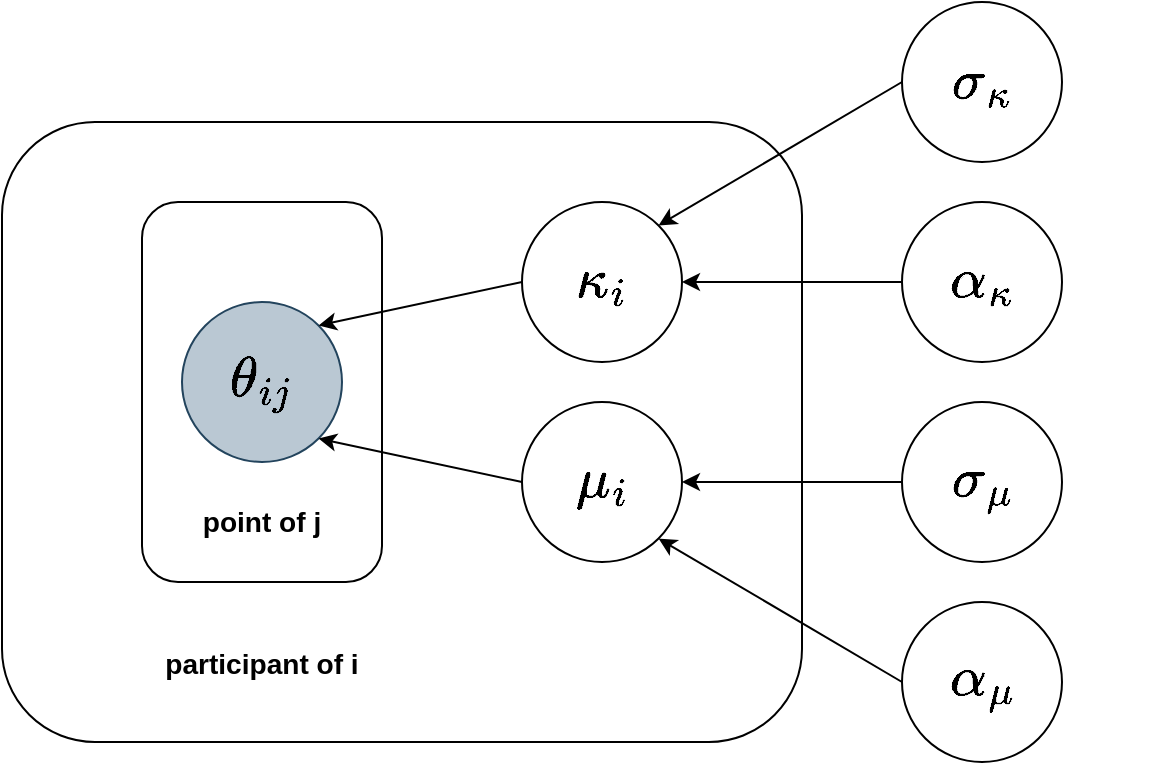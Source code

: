 <mxfile version="23.1.1" type="github" pages="2">
  <diagram name="Page-1" id="Ou9CGDNv53-zidoVRT-c">
    <mxGraphModel dx="940" dy="683" grid="1" gridSize="10" guides="1" tooltips="1" connect="1" arrows="1" fold="1" page="1" pageScale="1" pageWidth="850" pageHeight="1100" math="1" shadow="0">
      <root>
        <mxCell id="0" />
        <mxCell id="1" parent="0" />
        <mxCell id="pvy-sQZT3Z1twqJ75sl3-1" value="" style="rounded=1;whiteSpace=wrap;html=1;" parent="1" vertex="1">
          <mxGeometry x="230" y="210" width="400" height="310" as="geometry" />
        </mxCell>
        <mxCell id="pvy-sQZT3Z1twqJ75sl3-2" value="&lt;h1 style=&quot;border-color: var(--border-color);&quot;&gt;`\kappa_i`&lt;/h1&gt;" style="ellipse;whiteSpace=wrap;html=1;aspect=fixed;" parent="1" vertex="1">
          <mxGeometry x="490" y="250" width="80" height="80" as="geometry" />
        </mxCell>
        <mxCell id="pvy-sQZT3Z1twqJ75sl3-4" value="" style="rounded=1;whiteSpace=wrap;html=1;" parent="1" vertex="1">
          <mxGeometry x="300" y="250" width="120" height="190" as="geometry" />
        </mxCell>
        <mxCell id="pvy-sQZT3Z1twqJ75sl3-5" value="&lt;h1 style=&quot;border-color: var(--border-color);&quot;&gt;`\mu_i`&lt;/h1&gt;" style="ellipse;whiteSpace=wrap;html=1;aspect=fixed;" parent="1" vertex="1">
          <mxGeometry x="490" y="350" width="80" height="80" as="geometry" />
        </mxCell>
        <mxCell id="pvy-sQZT3Z1twqJ75sl3-6" value="&lt;h1 style=&quot;border-color: var(--border-color);&quot;&gt;`\alpha_\kappa`&lt;/h1&gt;" style="ellipse;whiteSpace=wrap;html=1;aspect=fixed;" parent="1" vertex="1">
          <mxGeometry x="680" y="250" width="80" height="80" as="geometry" />
        </mxCell>
        <mxCell id="pvy-sQZT3Z1twqJ75sl3-7" value="&lt;h1 style=&quot;border-color: var(--border-color);&quot;&gt;`\sigma_\kappa`&lt;/h1&gt;" style="ellipse;whiteSpace=wrap;html=1;aspect=fixed;" parent="1" vertex="1">
          <mxGeometry x="680" y="150" width="80" height="80" as="geometry" />
        </mxCell>
        <mxCell id="pvy-sQZT3Z1twqJ75sl3-8" value="" style="endArrow=classic;html=1;rounded=0;exitX=0;exitY=0.5;exitDx=0;exitDy=0;entryX=1;entryY=0;entryDx=0;entryDy=0;endFill=1;" parent="1" source="pvy-sQZT3Z1twqJ75sl3-7" target="pvy-sQZT3Z1twqJ75sl3-2" edge="1">
          <mxGeometry width="50" height="50" relative="1" as="geometry">
            <mxPoint x="300" y="320" as="sourcePoint" />
            <mxPoint x="620" y="190" as="targetPoint" />
          </mxGeometry>
        </mxCell>
        <mxCell id="pvy-sQZT3Z1twqJ75sl3-9" value="" style="endArrow=classic;html=1;rounded=0;endFill=1;entryX=1;entryY=0.5;entryDx=0;entryDy=0;exitX=0;exitY=0.5;exitDx=0;exitDy=0;" parent="1" source="pvy-sQZT3Z1twqJ75sl3-6" target="pvy-sQZT3Z1twqJ75sl3-2" edge="1">
          <mxGeometry width="50" height="50" relative="1" as="geometry">
            <mxPoint x="680" y="300" as="sourcePoint" />
            <mxPoint x="558" y="262" as="targetPoint" />
          </mxGeometry>
        </mxCell>
        <mxCell id="pvy-sQZT3Z1twqJ75sl3-11" value="&lt;h1 style=&quot;border-color: var(--border-color);&quot;&gt;`\sigma_\mu`&lt;/h1&gt;" style="ellipse;whiteSpace=wrap;html=1;aspect=fixed;" parent="1" vertex="1">
          <mxGeometry x="680" y="350" width="80" height="80" as="geometry" />
        </mxCell>
        <mxCell id="pvy-sQZT3Z1twqJ75sl3-13" value="&lt;h1 style=&quot;border-color: var(--border-color);&quot;&gt;`alpha_\mu`&lt;/h1&gt;" style="ellipse;whiteSpace=wrap;html=1;aspect=fixed;" parent="1" vertex="1">
          <mxGeometry x="680" y="450" width="80" height="80" as="geometry" />
        </mxCell>
        <mxCell id="pvy-sQZT3Z1twqJ75sl3-14" value="" style="endArrow=classic;html=1;rounded=0;endFill=1;exitX=0;exitY=0.5;exitDx=0;exitDy=0;entryX=1;entryY=1;entryDx=0;entryDy=0;" parent="1" source="pvy-sQZT3Z1twqJ75sl3-13" target="pvy-sQZT3Z1twqJ75sl3-5" edge="1">
          <mxGeometry width="50" height="50" relative="1" as="geometry">
            <mxPoint x="690" y="400" as="sourcePoint" />
            <mxPoint x="580" y="400" as="targetPoint" />
          </mxGeometry>
        </mxCell>
        <mxCell id="pvy-sQZT3Z1twqJ75sl3-20" value="&lt;h1 style=&quot;border-color: var(--border-color);&quot;&gt;`theta_{ij}`&lt;/h1&gt;" style="ellipse;whiteSpace=wrap;html=1;aspect=fixed;fillColor=#bac8d3;strokeColor=#23445d;" parent="1" vertex="1">
          <mxGeometry x="320" y="300" width="80" height="80" as="geometry" />
        </mxCell>
        <mxCell id="pvy-sQZT3Z1twqJ75sl3-21" value="" style="endArrow=classic;html=1;rounded=0;endFill=1;exitX=0;exitY=0.5;exitDx=0;exitDy=0;entryX=1;entryY=0;entryDx=0;entryDy=0;" parent="1" source="pvy-sQZT3Z1twqJ75sl3-2" target="pvy-sQZT3Z1twqJ75sl3-20" edge="1">
          <mxGeometry width="50" height="50" relative="1" as="geometry">
            <mxPoint x="510" y="328.67" as="sourcePoint" />
            <mxPoint x="400" y="328.67" as="targetPoint" />
          </mxGeometry>
        </mxCell>
        <mxCell id="pvy-sQZT3Z1twqJ75sl3-22" value="" style="endArrow=classic;html=1;rounded=0;endFill=1;exitX=0;exitY=0.5;exitDx=0;exitDy=0;entryX=1;entryY=1;entryDx=0;entryDy=0;" parent="1" source="pvy-sQZT3Z1twqJ75sl3-5" target="pvy-sQZT3Z1twqJ75sl3-20" edge="1">
          <mxGeometry width="50" height="50" relative="1" as="geometry">
            <mxPoint x="500" y="300" as="sourcePoint" />
            <mxPoint x="398" y="322" as="targetPoint" />
          </mxGeometry>
        </mxCell>
        <mxCell id="pvy-sQZT3Z1twqJ75sl3-23" value="&lt;h3&gt;point of j&lt;/h3&gt;" style="text;html=1;strokeColor=none;fillColor=none;align=center;verticalAlign=middle;whiteSpace=wrap;rounded=0;" parent="1" vertex="1">
          <mxGeometry x="320" y="389" width="80" height="41" as="geometry" />
        </mxCell>
        <mxCell id="pvy-sQZT3Z1twqJ75sl3-26" value="" style="endArrow=classic;html=1;rounded=0;endFill=1;exitX=0;exitY=0.5;exitDx=0;exitDy=0;entryX=1;entryY=0.5;entryDx=0;entryDy=0;" parent="1" source="pvy-sQZT3Z1twqJ75sl3-11" target="pvy-sQZT3Z1twqJ75sl3-5" edge="1">
          <mxGeometry width="50" height="50" relative="1" as="geometry">
            <mxPoint x="690" y="300" as="sourcePoint" />
            <mxPoint x="580" y="300" as="targetPoint" />
          </mxGeometry>
        </mxCell>
        <mxCell id="pvy-sQZT3Z1twqJ75sl3-28" value="&lt;h3&gt;participant of i&lt;/h3&gt;" style="text;html=1;strokeColor=none;fillColor=none;align=center;verticalAlign=middle;whiteSpace=wrap;rounded=0;" parent="1" vertex="1">
          <mxGeometry x="310" y="460" width="100" height="41" as="geometry" />
        </mxCell>
      </root>
    </mxGraphModel>
  </diagram>
  <diagram id="XkdNCC8CjIDWe9WAi9VB" name="Page-2">
    <mxGraphModel dx="891" dy="647" grid="1" gridSize="10" guides="1" tooltips="1" connect="1" arrows="1" fold="1" page="1" pageScale="1" pageWidth="850" pageHeight="1100" math="1" shadow="0">
      <root>
        <mxCell id="0" />
        <mxCell id="1" parent="0" />
        <mxCell id="cSK1107aIjo4FIzgNyGt-1" value="" style="rounded=1;whiteSpace=wrap;html=1;" parent="1" vertex="1">
          <mxGeometry x="100" y="250" width="330" height="440" as="geometry" />
        </mxCell>
        <mxCell id="cSK1107aIjo4FIzgNyGt-2" value="&lt;h1 style=&quot;border-color: var(--border-color);&quot;&gt;`\kappa_i`&lt;/h1&gt;" style="ellipse;whiteSpace=wrap;html=1;aspect=fixed;" parent="1" vertex="1">
          <mxGeometry x="320" y="290" width="80" height="80" as="geometry" />
        </mxCell>
        <mxCell id="cSK1107aIjo4FIzgNyGt-3" value="" style="rounded=1;whiteSpace=wrap;html=1;" parent="1" vertex="1">
          <mxGeometry x="130" y="380" width="120" height="190" as="geometry" />
        </mxCell>
        <mxCell id="cSK1107aIjo4FIzgNyGt-5" value="&lt;h1 style=&quot;border-color: var(--border-color);&quot;&gt;`\alpha_\kappa^n`&lt;/h1&gt;" style="ellipse;whiteSpace=wrap;html=1;aspect=fixed;" parent="1" vertex="1">
          <mxGeometry x="520" y="290" width="80" height="80" as="geometry" />
        </mxCell>
        <mxCell id="cSK1107aIjo4FIzgNyGt-6" value="&lt;h1 style=&quot;border-color: var(--border-color);&quot;&gt;`\sigma_\kappa`&lt;/h1&gt;" style="ellipse;whiteSpace=wrap;html=1;aspect=fixed;" parent="1" vertex="1">
          <mxGeometry x="520" y="170" width="80" height="80" as="geometry" />
        </mxCell>
        <mxCell id="cSK1107aIjo4FIzgNyGt-7" value="" style="endArrow=classic;html=1;rounded=0;exitX=0;exitY=0.5;exitDx=0;exitDy=0;entryX=1;entryY=0;entryDx=0;entryDy=0;endFill=1;" parent="1" source="cSK1107aIjo4FIzgNyGt-6" target="cSK1107aIjo4FIzgNyGt-2" edge="1">
          <mxGeometry width="50" height="50" relative="1" as="geometry">
            <mxPoint x="130" y="540" as="sourcePoint" />
            <mxPoint x="450" y="410" as="targetPoint" />
          </mxGeometry>
        </mxCell>
        <mxCell id="cSK1107aIjo4FIzgNyGt-8" value="" style="endArrow=classic;html=1;rounded=0;endFill=1;entryX=1;entryY=0.5;entryDx=0;entryDy=0;exitX=0;exitY=0.5;exitDx=0;exitDy=0;" parent="1" source="cSK1107aIjo4FIzgNyGt-5" target="cSK1107aIjo4FIzgNyGt-2" edge="1">
          <mxGeometry width="50" height="50" relative="1" as="geometry">
            <mxPoint x="510" y="520" as="sourcePoint" />
            <mxPoint x="388" y="482" as="targetPoint" />
          </mxGeometry>
        </mxCell>
        <mxCell id="cSK1107aIjo4FIzgNyGt-12" value="&lt;h1 style=&quot;border-color: var(--border-color);&quot;&gt;`theta_{ij}`&lt;/h1&gt;" style="ellipse;whiteSpace=wrap;html=1;aspect=fixed;fillColor=#bac8d3;strokeColor=#23445d;" parent="1" vertex="1">
          <mxGeometry x="150" y="430" width="80" height="80" as="geometry" />
        </mxCell>
        <mxCell id="cSK1107aIjo4FIzgNyGt-13" value="" style="endArrow=classic;html=1;rounded=0;endFill=1;exitX=0;exitY=0.5;exitDx=0;exitDy=0;entryX=1;entryY=0;entryDx=0;entryDy=0;" parent="1" source="cSK1107aIjo4FIzgNyGt-2" target="cSK1107aIjo4FIzgNyGt-12" edge="1">
          <mxGeometry width="50" height="50" relative="1" as="geometry">
            <mxPoint x="340" y="548.67" as="sourcePoint" />
            <mxPoint x="230" y="548.67" as="targetPoint" />
          </mxGeometry>
        </mxCell>
        <mxCell id="cSK1107aIjo4FIzgNyGt-14" value="" style="endArrow=classic;html=1;rounded=0;endFill=1;entryX=1;entryY=1;entryDx=0;entryDy=0;exitX=0;exitY=0.5;exitDx=0;exitDy=0;" parent="1" source="4McID00RqSPoB5Q5dlEL-18" target="cSK1107aIjo4FIzgNyGt-12" edge="1">
          <mxGeometry width="50" height="50" relative="1" as="geometry">
            <mxPoint x="320" y="610" as="sourcePoint" />
            <mxPoint x="228" y="542" as="targetPoint" />
          </mxGeometry>
        </mxCell>
        <mxCell id="cSK1107aIjo4FIzgNyGt-15" value="&lt;h3 style=&quot;font-size: 20px;&quot;&gt;&lt;font face=&quot;Times New Roman&quot; style=&quot;font-size: 20px;&quot;&gt;&lt;i style=&quot;font-size: 20px;&quot;&gt;j&lt;/i&gt; fixation&lt;/font&gt;&lt;/h3&gt;" style="text;html=1;strokeColor=none;fillColor=none;align=center;verticalAlign=middle;whiteSpace=wrap;rounded=0;fontSize=20;" parent="1" vertex="1">
          <mxGeometry x="150" y="519" width="80" height="41" as="geometry" />
        </mxCell>
        <mxCell id="cSK1107aIjo4FIzgNyGt-17" value="&lt;h3 style=&quot;font-size: 20px;&quot;&gt;&lt;font face=&quot;Times New Roman&quot; style=&quot;font-size: 20px;&quot;&gt;&lt;i style=&quot;font-size: 20px;&quot;&gt;i&lt;/i&gt; people&lt;/font&gt;&lt;/h3&gt;" style="text;html=1;strokeColor=none;fillColor=none;align=center;verticalAlign=middle;whiteSpace=wrap;rounded=0;fontSize=20;" parent="1" vertex="1">
          <mxGeometry x="210" y="620" width="100" height="41" as="geometry" />
        </mxCell>
        <mxCell id="4McID00RqSPoB5Q5dlEL-2" value="&lt;h1 style=&quot;border-color: var(--border-color);&quot;&gt;`\alpha_\kappa^p`&lt;/h1&gt;" style="ellipse;whiteSpace=wrap;html=1;aspect=fixed;" parent="1" vertex="1">
          <mxGeometry x="640" y="230" width="80" height="80" as="geometry" />
        </mxCell>
        <mxCell id="4McID00RqSPoB5Q5dlEL-3" value="&lt;h1 style=&quot;border-color: var(--border-color);&quot;&gt;`\alpha_\kappa^i`&lt;/h1&gt;" style="ellipse;whiteSpace=wrap;html=1;aspect=fixed;" parent="1" vertex="1">
          <mxGeometry x="640" y="360" width="80" height="80" as="geometry" />
        </mxCell>
        <mxCell id="4McID00RqSPoB5Q5dlEL-5" value="&lt;h1 style=&quot;border-color: var(--border-color);&quot;&gt;`\delta_\kappa^{np}`&lt;/h1&gt;" style="ellipse;whiteSpace=wrap;html=1;aspect=fixed;" parent="1" vertex="1">
          <mxGeometry x="740" y="230" width="80" height="80" as="geometry" />
        </mxCell>
        <mxCell id="4McID00RqSPoB5Q5dlEL-6" value="&lt;h1 style=&quot;border-color: var(--border-color);&quot;&gt;`\delta_\kappa^{nc}`&lt;/h1&gt;" style="ellipse;whiteSpace=wrap;html=1;aspect=fixed;" parent="1" vertex="1">
          <mxGeometry x="740" y="360" width="80" height="80" as="geometry" />
        </mxCell>
        <mxCell id="4McID00RqSPoB5Q5dlEL-7" value="" style="endArrow=classic;html=1;rounded=0;entryX=1;entryY=0.5;entryDx=0;entryDy=0;endFill=1;" parent="1" source="4McID00RqSPoB5Q5dlEL-5" target="4McID00RqSPoB5Q5dlEL-2" edge="1">
          <mxGeometry width="50" height="50" relative="1" as="geometry">
            <mxPoint x="530" y="220" as="sourcePoint" />
            <mxPoint x="398" y="312" as="targetPoint" />
          </mxGeometry>
        </mxCell>
        <mxCell id="4McID00RqSPoB5Q5dlEL-8" value="" style="endArrow=classic;html=1;rounded=0;entryX=1;entryY=0.5;entryDx=0;entryDy=0;endFill=1;exitX=0;exitY=0.5;exitDx=0;exitDy=0;" parent="1" source="4McID00RqSPoB5Q5dlEL-6" target="4McID00RqSPoB5Q5dlEL-3" edge="1">
          <mxGeometry width="50" height="50" relative="1" as="geometry">
            <mxPoint x="770" y="300" as="sourcePoint" />
            <mxPoint x="730" y="300" as="targetPoint" />
          </mxGeometry>
        </mxCell>
        <mxCell id="4McID00RqSPoB5Q5dlEL-9" value="" style="endArrow=classic;html=1;rounded=0;endFill=1;exitX=0;exitY=0.5;exitDx=0;exitDy=0;entryX=0.957;entryY=0.291;entryDx=0;entryDy=0;entryPerimeter=0;" parent="1" source="4McID00RqSPoB5Q5dlEL-2" target="cSK1107aIjo4FIzgNyGt-2" edge="1">
          <mxGeometry width="50" height="50" relative="1" as="geometry">
            <mxPoint x="770" y="300" as="sourcePoint" />
            <mxPoint x="730" y="300" as="targetPoint" />
          </mxGeometry>
        </mxCell>
        <mxCell id="4McID00RqSPoB5Q5dlEL-10" value="" style="endArrow=classic;html=1;rounded=0;endFill=1;exitX=0;exitY=0.5;exitDx=0;exitDy=0;entryX=0.973;entryY=0.68;entryDx=0;entryDy=0;entryPerimeter=0;" parent="1" source="4McID00RqSPoB5Q5dlEL-3" target="cSK1107aIjo4FIzgNyGt-2" edge="1">
          <mxGeometry width="50" height="50" relative="1" as="geometry">
            <mxPoint x="650" y="280" as="sourcePoint" />
            <mxPoint x="407" y="323" as="targetPoint" />
          </mxGeometry>
        </mxCell>
        <mxCell id="4McID00RqSPoB5Q5dlEL-11" value="" style="endArrow=classic;html=1;rounded=0;endFill=1;entryX=0.054;entryY=0.722;entryDx=0;entryDy=0;entryPerimeter=0;" parent="1" source="cSK1107aIjo4FIzgNyGt-5" target="4McID00RqSPoB5Q5dlEL-2" edge="1">
          <mxGeometry width="50" height="50" relative="1" as="geometry">
            <mxPoint x="650" y="280" as="sourcePoint" />
            <mxPoint x="407" y="323" as="targetPoint" />
          </mxGeometry>
        </mxCell>
        <mxCell id="4McID00RqSPoB5Q5dlEL-12" value="" style="endArrow=classic;html=1;rounded=0;endFill=1;exitX=0.946;exitY=0.736;exitDx=0;exitDy=0;exitPerimeter=0;" parent="1" source="cSK1107aIjo4FIzgNyGt-5" target="4McID00RqSPoB5Q5dlEL-3" edge="1">
          <mxGeometry width="50" height="50" relative="1" as="geometry">
            <mxPoint x="606" y="322" as="sourcePoint" />
            <mxPoint x="654" y="298" as="targetPoint" />
          </mxGeometry>
        </mxCell>
        <mxCell id="4McID00RqSPoB5Q5dlEL-13" value="&lt;h1 style=&quot;border-color: var(--border-color);&quot;&gt;`\alpha_\kappa^p`&lt;/h1&gt;" style="ellipse;whiteSpace=wrap;html=1;aspect=fixed;" parent="1" vertex="1">
          <mxGeometry x="645" y="235" width="70" height="70" as="geometry" />
        </mxCell>
        <mxCell id="4McID00RqSPoB5Q5dlEL-14" value="&lt;h1 style=&quot;border-color: var(--border-color);&quot;&gt;`\alpha_\kappa^c`&lt;/h1&gt;" style="ellipse;whiteSpace=wrap;html=1;aspect=fixed;direction=south;" parent="1" vertex="1">
          <mxGeometry x="645" y="365" width="70" height="70" as="geometry" />
        </mxCell>
        <mxCell id="4McID00RqSPoB5Q5dlEL-15" value="&lt;h1 style=&quot;border-color: var(--border-color);&quot;&gt;`c_i`&lt;/h1&gt;" style="rounded=0;whiteSpace=wrap;html=1;fillColor=#bac8d3;strokeColor=#23445d;" parent="1" vertex="1">
          <mxGeometry x="320" y="430" width="80" height="80" as="geometry" />
        </mxCell>
        <mxCell id="4McID00RqSPoB5Q5dlEL-16" value="" style="endArrow=classic;html=1;rounded=0;endFill=1;exitX=0.5;exitY=0;exitDx=0;exitDy=0;entryX=0.5;entryY=1;entryDx=0;entryDy=0;" parent="1" source="4McID00RqSPoB5Q5dlEL-15" target="cSK1107aIjo4FIzgNyGt-2" edge="1">
          <mxGeometry width="50" height="50" relative="1" as="geometry">
            <mxPoint x="650" y="410" as="sourcePoint" />
            <mxPoint x="408" y="354" as="targetPoint" />
          </mxGeometry>
        </mxCell>
        <mxCell id="4McID00RqSPoB5Q5dlEL-17" value="" style="endArrow=classic;html=1;rounded=0;endFill=1;exitX=0.5;exitY=1;exitDx=0;exitDy=0;entryX=0.5;entryY=0;entryDx=0;entryDy=0;" parent="1" source="4McID00RqSPoB5Q5dlEL-15" target="4McID00RqSPoB5Q5dlEL-18" edge="1">
          <mxGeometry width="50" height="50" relative="1" as="geometry">
            <mxPoint x="370" y="440" as="sourcePoint" />
            <mxPoint x="360" y="570" as="targetPoint" />
          </mxGeometry>
        </mxCell>
        <mxCell id="4McID00RqSPoB5Q5dlEL-18" value="&lt;h1 style=&quot;border-color: var(--border-color);&quot;&gt;`\mu_i`&lt;/h1&gt;" style="ellipse;whiteSpace=wrap;html=1;aspect=fixed;" parent="1" vertex="1">
          <mxGeometry x="320" y="570" width="80" height="80" as="geometry" />
        </mxCell>
        <mxCell id="4McID00RqSPoB5Q5dlEL-19" value="&lt;h1 style=&quot;border-color: var(--border-color);&quot;&gt;`\alpha_\mu^n`&lt;/h1&gt;" style="ellipse;whiteSpace=wrap;html=1;aspect=fixed;" parent="1" vertex="1">
          <mxGeometry x="520" y="570" width="80" height="80" as="geometry" />
        </mxCell>
        <mxCell id="4McID00RqSPoB5Q5dlEL-20" value="&lt;h1 style=&quot;border-color: var(--border-color);&quot;&gt;`\sigma_\mu`&lt;/h1&gt;" style="ellipse;whiteSpace=wrap;html=1;aspect=fixed;" parent="1" vertex="1">
          <mxGeometry x="520" y="449" width="80" height="80" as="geometry" />
        </mxCell>
        <mxCell id="4McID00RqSPoB5Q5dlEL-21" value="" style="endArrow=classic;html=1;rounded=0;exitX=0;exitY=0.5;exitDx=0;exitDy=0;entryX=1;entryY=0;entryDx=0;entryDy=0;endFill=1;" parent="1" source="4McID00RqSPoB5Q5dlEL-20" target="4McID00RqSPoB5Q5dlEL-18" edge="1">
          <mxGeometry width="50" height="50" relative="1" as="geometry">
            <mxPoint x="130" y="819" as="sourcePoint" />
            <mxPoint x="450" y="689" as="targetPoint" />
          </mxGeometry>
        </mxCell>
        <mxCell id="4McID00RqSPoB5Q5dlEL-22" value="" style="endArrow=classic;html=1;rounded=0;endFill=1;entryX=1;entryY=0.5;entryDx=0;entryDy=0;exitX=0;exitY=0.5;exitDx=0;exitDy=0;" parent="1" source="4McID00RqSPoB5Q5dlEL-19" target="4McID00RqSPoB5Q5dlEL-18" edge="1">
          <mxGeometry width="50" height="50" relative="1" as="geometry">
            <mxPoint x="510" y="799" as="sourcePoint" />
            <mxPoint x="388" y="761" as="targetPoint" />
          </mxGeometry>
        </mxCell>
        <mxCell id="4McID00RqSPoB5Q5dlEL-23" value="&lt;h1 style=&quot;border-color: var(--border-color);&quot;&gt;`\alpha_\kappa^p`&lt;/h1&gt;" style="ellipse;whiteSpace=wrap;html=1;aspect=fixed;" parent="1" vertex="1">
          <mxGeometry x="640" y="509" width="80" height="80" as="geometry" />
        </mxCell>
        <mxCell id="4McID00RqSPoB5Q5dlEL-24" value="&lt;h1 style=&quot;border-color: var(--border-color);&quot;&gt;`\alpha_\kappa^i`&lt;/h1&gt;" style="ellipse;whiteSpace=wrap;html=1;aspect=fixed;" parent="1" vertex="1">
          <mxGeometry x="640" y="639" width="80" height="80" as="geometry" />
        </mxCell>
        <mxCell id="4McID00RqSPoB5Q5dlEL-25" value="&lt;h1 style=&quot;border-color: var(--border-color);&quot;&gt;`\delta_\mu^{np}`&lt;/h1&gt;" style="ellipse;whiteSpace=wrap;html=1;aspect=fixed;" parent="1" vertex="1">
          <mxGeometry x="740" y="509" width="80" height="80" as="geometry" />
        </mxCell>
        <mxCell id="4McID00RqSPoB5Q5dlEL-26" value="&lt;h1 style=&quot;border-color: var(--border-color);&quot;&gt;`\delta_\mu^{nc}`&lt;/h1&gt;" style="ellipse;whiteSpace=wrap;html=1;aspect=fixed;" parent="1" vertex="1">
          <mxGeometry x="740" y="639" width="80" height="80" as="geometry" />
        </mxCell>
        <mxCell id="4McID00RqSPoB5Q5dlEL-27" value="" style="endArrow=classic;html=1;rounded=0;entryX=1;entryY=0.5;entryDx=0;entryDy=0;endFill=1;" parent="1" source="4McID00RqSPoB5Q5dlEL-25" target="4McID00RqSPoB5Q5dlEL-23" edge="1">
          <mxGeometry width="50" height="50" relative="1" as="geometry">
            <mxPoint x="530" y="499" as="sourcePoint" />
            <mxPoint x="398" y="591" as="targetPoint" />
          </mxGeometry>
        </mxCell>
        <mxCell id="4McID00RqSPoB5Q5dlEL-28" value="" style="endArrow=classic;html=1;rounded=0;entryX=1;entryY=0.5;entryDx=0;entryDy=0;endFill=1;exitX=0;exitY=0.5;exitDx=0;exitDy=0;" parent="1" source="4McID00RqSPoB5Q5dlEL-26" target="4McID00RqSPoB5Q5dlEL-24" edge="1">
          <mxGeometry width="50" height="50" relative="1" as="geometry">
            <mxPoint x="770" y="579" as="sourcePoint" />
            <mxPoint x="730" y="579" as="targetPoint" />
          </mxGeometry>
        </mxCell>
        <mxCell id="4McID00RqSPoB5Q5dlEL-29" value="" style="endArrow=classic;html=1;rounded=0;endFill=1;exitX=0;exitY=0.5;exitDx=0;exitDy=0;entryX=0.957;entryY=0.291;entryDx=0;entryDy=0;entryPerimeter=0;" parent="1" source="4McID00RqSPoB5Q5dlEL-23" target="4McID00RqSPoB5Q5dlEL-18" edge="1">
          <mxGeometry width="50" height="50" relative="1" as="geometry">
            <mxPoint x="770" y="579" as="sourcePoint" />
            <mxPoint x="730" y="579" as="targetPoint" />
          </mxGeometry>
        </mxCell>
        <mxCell id="4McID00RqSPoB5Q5dlEL-30" value="" style="endArrow=classic;html=1;rounded=0;endFill=1;exitX=0;exitY=0.5;exitDx=0;exitDy=0;entryX=0.973;entryY=0.68;entryDx=0;entryDy=0;entryPerimeter=0;" parent="1" source="4McID00RqSPoB5Q5dlEL-24" target="4McID00RqSPoB5Q5dlEL-18" edge="1">
          <mxGeometry width="50" height="50" relative="1" as="geometry">
            <mxPoint x="650" y="559" as="sourcePoint" />
            <mxPoint x="407" y="602" as="targetPoint" />
          </mxGeometry>
        </mxCell>
        <mxCell id="4McID00RqSPoB5Q5dlEL-31" value="" style="endArrow=classic;html=1;rounded=0;endFill=1;entryX=0.054;entryY=0.722;entryDx=0;entryDy=0;entryPerimeter=0;" parent="1" source="4McID00RqSPoB5Q5dlEL-19" target="4McID00RqSPoB5Q5dlEL-23" edge="1">
          <mxGeometry width="50" height="50" relative="1" as="geometry">
            <mxPoint x="650" y="559" as="sourcePoint" />
            <mxPoint x="407" y="602" as="targetPoint" />
          </mxGeometry>
        </mxCell>
        <mxCell id="4McID00RqSPoB5Q5dlEL-32" value="" style="endArrow=classic;html=1;rounded=0;endFill=1;exitX=0.946;exitY=0.736;exitDx=0;exitDy=0;exitPerimeter=0;" parent="1" source="4McID00RqSPoB5Q5dlEL-19" target="4McID00RqSPoB5Q5dlEL-24" edge="1">
          <mxGeometry width="50" height="50" relative="1" as="geometry">
            <mxPoint x="606" y="601" as="sourcePoint" />
            <mxPoint x="654" y="577" as="targetPoint" />
          </mxGeometry>
        </mxCell>
        <mxCell id="4McID00RqSPoB5Q5dlEL-33" value="&lt;h1 style=&quot;border-color: var(--border-color);&quot;&gt;`\alpha_\mu^p`&lt;/h1&gt;" style="ellipse;whiteSpace=wrap;html=1;aspect=fixed;" parent="1" vertex="1">
          <mxGeometry x="645" y="514" width="70" height="70" as="geometry" />
        </mxCell>
        <mxCell id="4McID00RqSPoB5Q5dlEL-34" value="&lt;h1 style=&quot;border-color: var(--border-color);&quot;&gt;`\alpha_\mu^c`&lt;/h1&gt;" style="ellipse;whiteSpace=wrap;html=1;aspect=fixed;direction=south;" parent="1" vertex="1">
          <mxGeometry x="645" y="644" width="70" height="70" as="geometry" />
        </mxCell>
        <mxCell id="4McID00RqSPoB5Q5dlEL-37" value="&lt;h1 style=&quot;border-color: var(--border-color); color: rgb(0, 0, 0); font-family: Helvetica; font-style: normal; font-variant-ligatures: normal; font-variant-caps: normal; letter-spacing: normal; orphans: 2; text-indent: 0px; text-transform: none; widows: 2; word-spacing: 0px; -webkit-text-stroke-width: 0px; background-color: rgb(251, 251, 251); text-decoration-thickness: initial; text-decoration-style: initial; text-decoration-color: initial; font-size: 24px;&quot;&gt;&lt;font style=&quot;font-size: 24px;&quot;&gt;&lt;/font&gt;&lt;/h1&gt;&lt;h1 style=&quot;border-color: var(--border-color); font-size: 24px;&quot;&gt;&lt;font style=&quot;font-size: 24px;&quot;&gt;&lt;font style=&quot;border-color: var(--border-color); font-size: 24px; font-weight: normal;&quot;&gt;\(\sigma_\kappa \sim \text{Uniform}(0, 100)\)&lt;/font&gt;&lt;/font&gt;&lt;/h1&gt;&lt;h1 style=&quot;border-color: var(--border-color); font-size: 24px;&quot;&gt;&lt;font style=&quot;font-size: 24px; font-weight: normal;&quot;&gt;\(\alpha_\kappa^n \sim \text{Uniform}(0, 100)\)&lt;/font&gt;&lt;/h1&gt;&lt;h1 style=&quot;border-color: var(--border-color); font-size: 24px;&quot;&gt;&lt;span style=&quot;font-weight: normal;&quot;&gt;\(\delta_\kappa^{np} \sim \text{Uniform}(0, 100)\)&lt;/span&gt;&lt;/h1&gt;&lt;h1 style=&quot;border-color: var(--border-color); font-size: 24px;&quot;&gt;&lt;span style=&quot;font-weight: normal;&quot;&gt;\(\delta_\kappa^{nc} \sim \text{Uniform}(0, 100)\)&lt;/span&gt;&lt;/h1&gt;&lt;div style=&quot;font-size: 24px;&quot;&gt;&lt;h1 style=&quot;border-color: var(--border-color); font-size: 24px;&quot;&gt;&lt;span style=&quot;font-weight: normal;&quot;&gt;\(\alpha_\kappa^p \gets \alpha_\kappa^n + \delta_\kappa^{np}\)&lt;/span&gt;&lt;/h1&gt;&lt;/div&gt;&lt;div style=&quot;font-size: 24px;&quot;&gt;&lt;div style=&quot;border-color: var(--border-color); font-size: 24px;&quot;&gt;&lt;h1 style=&quot;border-color: var(--border-color); font-size: 24px;&quot;&gt;&lt;span style=&quot;font-weight: normal;&quot;&gt;\(\alpha_\kappa^c \leftarrow \alpha_\kappa^n + \delta_\kappa^{nc}\)&lt;/span&gt;&lt;/h1&gt;&lt;h1 style=&quot;border-color: var(--border-color); font-size: 24px;&quot;&gt;&lt;span style=&quot;font-weight: normal;&quot;&gt;\(\kappa_i \sim \left\{\begin{align*}\text{Normal}(\alpha_\kappa^n, \sigma_\kappa) \text{ if } c_i = 0\\\text{Normal}(\alpha_\kappa^p, \sigma_\kappa)\text{ if } c_i = 1\\\text{Normal}(\alpha_\kappa^c, \sigma_\kappa)\text{ if } c_i = 2\end{align*}\right.\)&lt;/span&gt;&lt;/h1&gt;&lt;div&gt;&lt;h1 style=&quot;border-color: var(--border-color); font-size: 24px;&quot;&gt;&lt;font style=&quot;border-color: var(--border-color);&quot;&gt;&lt;font style=&quot;border-color: var(--border-color); font-weight: normal;&quot;&gt;\(\sigma_\mu \sim \text{Uniform}(0, 100)\)&lt;/font&gt;&lt;/font&gt;&lt;/h1&gt;&lt;h1 style=&quot;border-color: var(--border-color); font-size: 24px;&quot;&gt;&lt;font style=&quot;border-color: var(--border-color); font-weight: normal;&quot;&gt;\(\alpha_\mu^n \sim \text{Uniform}(-\pi, \pi)\)&lt;/font&gt;&lt;/h1&gt;&lt;h1 style=&quot;border-color: var(--border-color); font-size: 24px;&quot;&gt;&lt;span style=&quot;font-weight: normal;&quot;&gt;\(\delta_\mu^{np} \sim \text{Uniform}(-\pi, \pi)\)&lt;/span&gt;&lt;/h1&gt;&lt;h1 style=&quot;border-color: var(--border-color); font-size: 24px;&quot;&gt;&lt;span style=&quot;border-color: var(--border-color); font-weight: normal;&quot;&gt;\(\delta_\mu^{nc} \sim \text{Uniform}(-\pi, \pi)\)&lt;/span&gt;&lt;/h1&gt;&lt;div style=&quot;border-color: var(--border-color);&quot;&gt;&lt;h1 style=&quot;border-color: var(--border-color); font-size: 24px;&quot;&gt;&lt;span style=&quot;border-color: var(--border-color); font-weight: normal;&quot;&gt;\(\alpha_\mu^p \gets \alpha_\mu^n + \delta_\mu^{np}\)&lt;/span&gt;&lt;/h1&gt;&lt;/div&gt;&lt;div style=&quot;border-color: var(--border-color);&quot;&gt;&lt;div style=&quot;border-color: var(--border-color);&quot;&gt;&lt;h1 style=&quot;border-color: var(--border-color); font-size: 24px;&quot;&gt;&lt;span style=&quot;border-color: var(--border-color); font-weight: normal;&quot;&gt;\(\alpha_\mu^c \leftarrow \alpha_\mu^n + \delta_\mu^{nc}\)&lt;/span&gt;&lt;/h1&gt;&lt;h1 style=&quot;border-color: var(--border-color); font-size: 24px;&quot;&gt;&lt;span style=&quot;border-color: var(--border-color); font-weight: normal;&quot;&gt;\(\mu_i \sim \left\{\begin{align*}\text{Normal}(\alpha_\mu^n, \sigma_\mu) \text{ if } c_i = 0\\\text{Normal}(\alpha_\mu^p, \sigma_\mu)\text{ if } c_i = 1\\\text{Normal}(\alpha_\mu^c, \sigma_\mu)\text{ if } c_i = 2\end{align*}\right.\)&lt;/span&gt;&lt;/h1&gt;&lt;/div&gt;&lt;/div&gt;&lt;/div&gt;&lt;/div&gt;&lt;/div&gt;" style="rounded=0;whiteSpace=wrap;html=1;align=left;verticalAlign=top;fontSize=24;" parent="1" vertex="1">
          <mxGeometry x="890" y="40" width="500" height="850" as="geometry" />
        </mxCell>
      </root>
    </mxGraphModel>
  </diagram>
</mxfile>

